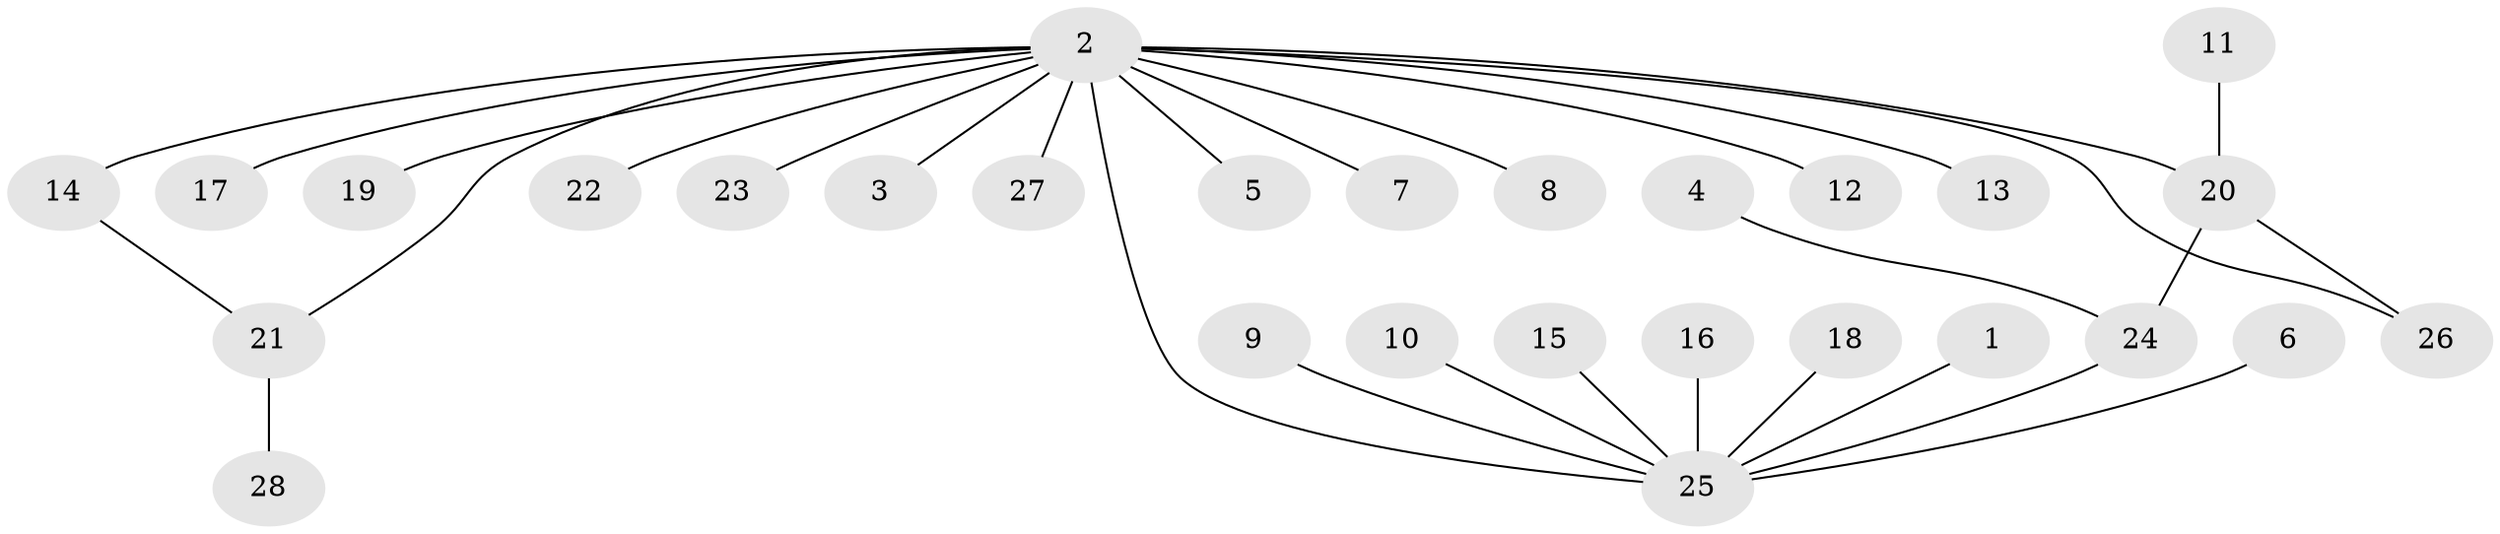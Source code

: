 // original degree distribution, {2: 0.2692307692307692, 20: 0.019230769230769232, 3: 0.038461538461538464, 13: 0.019230769230769232, 5: 0.019230769230769232, 1: 0.5769230769230769, 4: 0.057692307692307696}
// Generated by graph-tools (version 1.1) at 2025/25/03/09/25 03:25:58]
// undirected, 28 vertices, 30 edges
graph export_dot {
graph [start="1"]
  node [color=gray90,style=filled];
  1;
  2;
  3;
  4;
  5;
  6;
  7;
  8;
  9;
  10;
  11;
  12;
  13;
  14;
  15;
  16;
  17;
  18;
  19;
  20;
  21;
  22;
  23;
  24;
  25;
  26;
  27;
  28;
  1 -- 25 [weight=1.0];
  2 -- 3 [weight=1.0];
  2 -- 5 [weight=1.0];
  2 -- 7 [weight=1.0];
  2 -- 8 [weight=1.0];
  2 -- 12 [weight=1.0];
  2 -- 13 [weight=1.0];
  2 -- 14 [weight=1.0];
  2 -- 17 [weight=1.0];
  2 -- 19 [weight=1.0];
  2 -- 20 [weight=1.0];
  2 -- 21 [weight=1.0];
  2 -- 22 [weight=1.0];
  2 -- 23 [weight=1.0];
  2 -- 25 [weight=1.0];
  2 -- 26 [weight=1.0];
  2 -- 27 [weight=1.0];
  4 -- 24 [weight=1.0];
  6 -- 25 [weight=1.0];
  9 -- 25 [weight=1.0];
  10 -- 25 [weight=1.0];
  11 -- 20 [weight=1.0];
  14 -- 21 [weight=1.0];
  15 -- 25 [weight=1.0];
  16 -- 25 [weight=1.0];
  18 -- 25 [weight=1.0];
  20 -- 24 [weight=1.0];
  20 -- 26 [weight=1.0];
  21 -- 28 [weight=1.0];
  24 -- 25 [weight=1.0];
}
